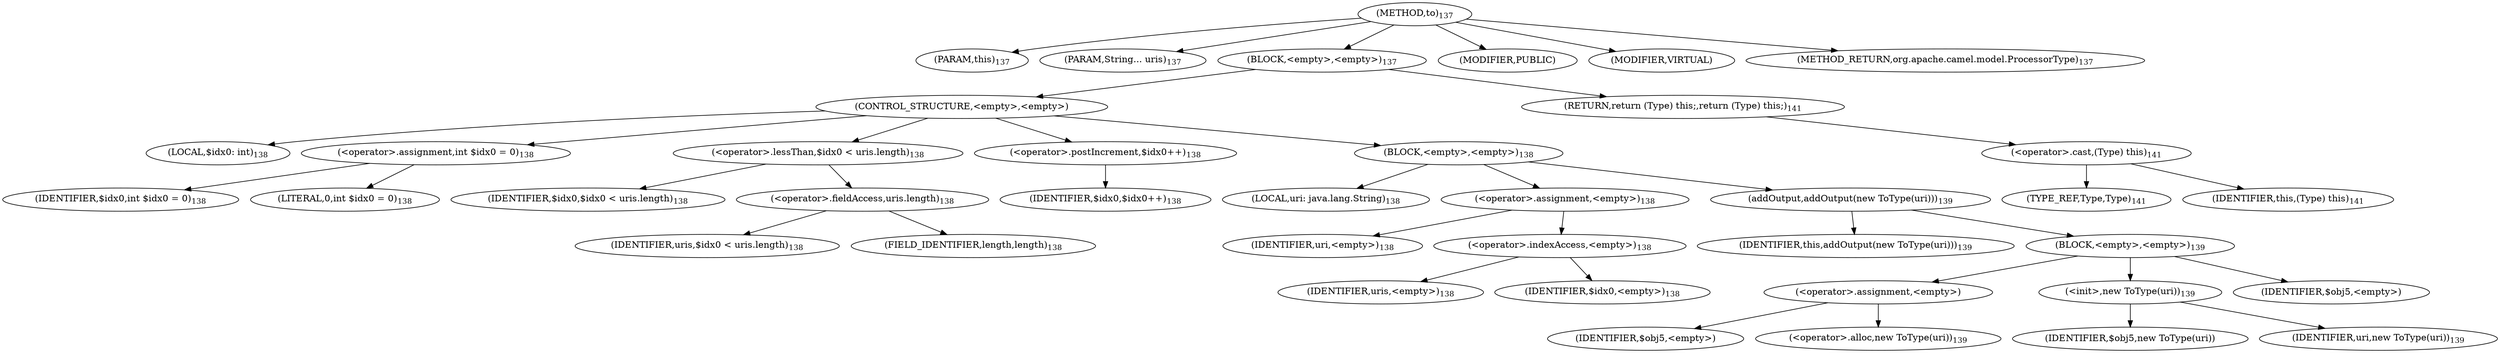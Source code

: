 digraph "to" {  
"704" [label = <(METHOD,to)<SUB>137</SUB>> ]
"20" [label = <(PARAM,this)<SUB>137</SUB>> ]
"705" [label = <(PARAM,String... uris)<SUB>137</SUB>> ]
"706" [label = <(BLOCK,&lt;empty&gt;,&lt;empty&gt;)<SUB>137</SUB>> ]
"707" [label = <(CONTROL_STRUCTURE,&lt;empty&gt;,&lt;empty&gt;)> ]
"708" [label = <(LOCAL,$idx0: int)<SUB>138</SUB>> ]
"709" [label = <(&lt;operator&gt;.assignment,int $idx0 = 0)<SUB>138</SUB>> ]
"710" [label = <(IDENTIFIER,$idx0,int $idx0 = 0)<SUB>138</SUB>> ]
"711" [label = <(LITERAL,0,int $idx0 = 0)<SUB>138</SUB>> ]
"712" [label = <(&lt;operator&gt;.lessThan,$idx0 &lt; uris.length)<SUB>138</SUB>> ]
"713" [label = <(IDENTIFIER,$idx0,$idx0 &lt; uris.length)<SUB>138</SUB>> ]
"714" [label = <(&lt;operator&gt;.fieldAccess,uris.length)<SUB>138</SUB>> ]
"715" [label = <(IDENTIFIER,uris,$idx0 &lt; uris.length)<SUB>138</SUB>> ]
"716" [label = <(FIELD_IDENTIFIER,length,length)<SUB>138</SUB>> ]
"717" [label = <(&lt;operator&gt;.postIncrement,$idx0++)<SUB>138</SUB>> ]
"718" [label = <(IDENTIFIER,$idx0,$idx0++)<SUB>138</SUB>> ]
"719" [label = <(BLOCK,&lt;empty&gt;,&lt;empty&gt;)<SUB>138</SUB>> ]
"720" [label = <(LOCAL,uri: java.lang.String)<SUB>138</SUB>> ]
"721" [label = <(&lt;operator&gt;.assignment,&lt;empty&gt;)<SUB>138</SUB>> ]
"722" [label = <(IDENTIFIER,uri,&lt;empty&gt;)<SUB>138</SUB>> ]
"723" [label = <(&lt;operator&gt;.indexAccess,&lt;empty&gt;)<SUB>138</SUB>> ]
"724" [label = <(IDENTIFIER,uris,&lt;empty&gt;)<SUB>138</SUB>> ]
"725" [label = <(IDENTIFIER,$idx0,&lt;empty&gt;)<SUB>138</SUB>> ]
"726" [label = <(addOutput,addOutput(new ToType(uri)))<SUB>139</SUB>> ]
"19" [label = <(IDENTIFIER,this,addOutput(new ToType(uri)))<SUB>139</SUB>> ]
"727" [label = <(BLOCK,&lt;empty&gt;,&lt;empty&gt;)<SUB>139</SUB>> ]
"728" [label = <(&lt;operator&gt;.assignment,&lt;empty&gt;)> ]
"729" [label = <(IDENTIFIER,$obj5,&lt;empty&gt;)> ]
"730" [label = <(&lt;operator&gt;.alloc,new ToType(uri))<SUB>139</SUB>> ]
"731" [label = <(&lt;init&gt;,new ToType(uri))<SUB>139</SUB>> ]
"732" [label = <(IDENTIFIER,$obj5,new ToType(uri))> ]
"733" [label = <(IDENTIFIER,uri,new ToType(uri))<SUB>139</SUB>> ]
"734" [label = <(IDENTIFIER,$obj5,&lt;empty&gt;)> ]
"735" [label = <(RETURN,return (Type) this;,return (Type) this;)<SUB>141</SUB>> ]
"736" [label = <(&lt;operator&gt;.cast,(Type) this)<SUB>141</SUB>> ]
"737" [label = <(TYPE_REF,Type,Type)<SUB>141</SUB>> ]
"21" [label = <(IDENTIFIER,this,(Type) this)<SUB>141</SUB>> ]
"738" [label = <(MODIFIER,PUBLIC)> ]
"739" [label = <(MODIFIER,VIRTUAL)> ]
"740" [label = <(METHOD_RETURN,org.apache.camel.model.ProcessorType)<SUB>137</SUB>> ]
  "704" -> "20" 
  "704" -> "705" 
  "704" -> "706" 
  "704" -> "738" 
  "704" -> "739" 
  "704" -> "740" 
  "706" -> "707" 
  "706" -> "735" 
  "707" -> "708" 
  "707" -> "709" 
  "707" -> "712" 
  "707" -> "717" 
  "707" -> "719" 
  "709" -> "710" 
  "709" -> "711" 
  "712" -> "713" 
  "712" -> "714" 
  "714" -> "715" 
  "714" -> "716" 
  "717" -> "718" 
  "719" -> "720" 
  "719" -> "721" 
  "719" -> "726" 
  "721" -> "722" 
  "721" -> "723" 
  "723" -> "724" 
  "723" -> "725" 
  "726" -> "19" 
  "726" -> "727" 
  "727" -> "728" 
  "727" -> "731" 
  "727" -> "734" 
  "728" -> "729" 
  "728" -> "730" 
  "731" -> "732" 
  "731" -> "733" 
  "735" -> "736" 
  "736" -> "737" 
  "736" -> "21" 
}
